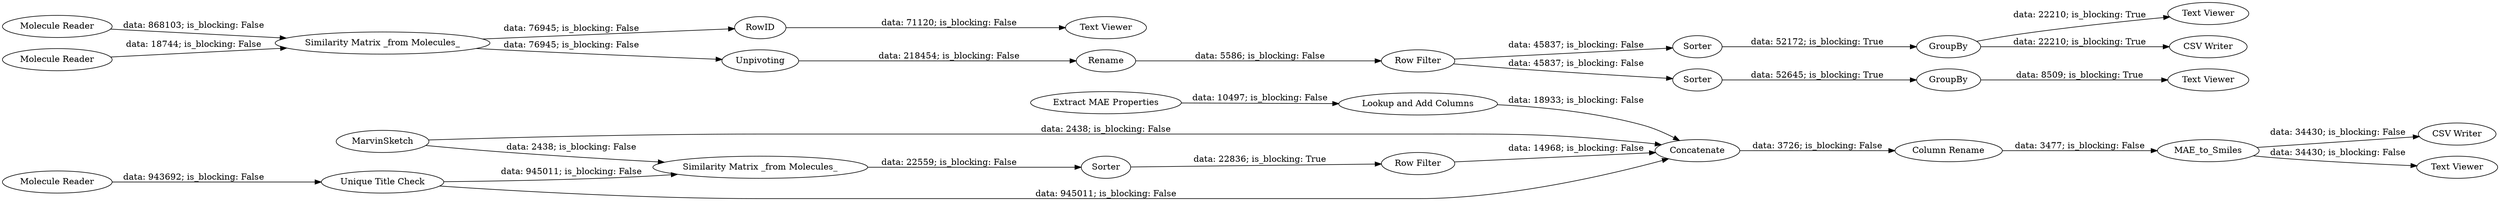 digraph {
	"5810226227439720569_8197" [label="Extract MAE Properties"]
	"-5581911999924952934_173" [label=MarvinSketch]
	"-5581911999924952934_32" [label="Molecule Reader"]
	"-5581911999924952934_8190" [label=GroupBy]
	"5810226227439720569_40" [label=MAE_to_Smiles]
	"-5581911999924952934_8191" [label=Sorter]
	"-5581911999924952934_31" [label="Similarity Matrix _from Molecules_"]
	"-5581911999924952934_14" [label=Sorter]
	"-5581911999924952934_8202" [label="CSV Writer"]
	"-5581911999924952934_16" [label="Row Filter"]
	"-5581911999924952934_8195" [label="Text Viewer"]
	"-5581911999924952934_8201" [label=RowID]
	"-5581911999924952934_8193" [label=GroupBy]
	"5810226227439720569_7" [label="Lookup and Add Columns"]
	"-5581911999924952934_38" [label="Text Viewer"]
	"-5581911999924952934_153" [label="Molecule Reader"]
	"-5581911999924952934_8199" [label=Unpivoting]
	"5810226227439720569_37" [label=Concatenate]
	"-5581911999924952934_41" [label="Unique Title Check"]
	"-5581911999924952934_42" [label="Similarity Matrix _from Molecules_"]
	"-5581911999924952934_8188" [label=Rename]
	"-5581911999924952934_8194" [label="Text Viewer"]
	"5810226227439720569_24" [label="Column Rename"]
	"-5581911999924952934_154" [label="Molecule Reader"]
	"-5581911999924952934_8196" [label="Row Filter"]
	"-5581911999924952934_8192" [label=Sorter]
	"-5581911999924952934_155" [label="Text Viewer"]
	"-5581911999924952934_182" [label="CSV Writer"]
	"-5581911999924952934_8196" -> "-5581911999924952934_8192" [label="data: 45837; is_blocking: False"]
	"-5581911999924952934_14" -> "-5581911999924952934_16" [label="data: 22836; is_blocking: True"]
	"-5581911999924952934_154" -> "-5581911999924952934_42" [label="data: 18744; is_blocking: False"]
	"-5581911999924952934_8191" -> "-5581911999924952934_8190" [label="data: 52172; is_blocking: True"]
	"5810226227439720569_37" -> "5810226227439720569_24" [label="data: 3726; is_blocking: False"]
	"-5581911999924952934_31" -> "-5581911999924952934_14" [label="data: 22559; is_blocking: False"]
	"-5581911999924952934_8201" -> "-5581911999924952934_155" [label="data: 71120; is_blocking: False"]
	"-5581911999924952934_8190" -> "-5581911999924952934_8195" [label="data: 22210; is_blocking: True"]
	"-5581911999924952934_8190" -> "-5581911999924952934_182" [label="data: 22210; is_blocking: True"]
	"-5581911999924952934_8192" -> "-5581911999924952934_8193" [label="data: 52645; is_blocking: True"]
	"-5581911999924952934_16" -> "5810226227439720569_37" [label="data: 14968; is_blocking: False"]
	"-5581911999924952934_173" -> "5810226227439720569_37" [label="data: 2438; is_blocking: False"]
	"-5581911999924952934_173" -> "-5581911999924952934_31" [label="data: 2438; is_blocking: False"]
	"5810226227439720569_8197" -> "5810226227439720569_7" [label="data: 10497; is_blocking: False"]
	"-5581911999924952934_153" -> "-5581911999924952934_42" [label="data: 868103; is_blocking: False"]
	"5810226227439720569_24" -> "5810226227439720569_40" [label="data: 3477; is_blocking: False"]
	"-5581911999924952934_32" -> "-5581911999924952934_41" [label="data: 943692; is_blocking: False"]
	"-5581911999924952934_42" -> "-5581911999924952934_8201" [label="data: 76945; is_blocking: False"]
	"-5581911999924952934_8188" -> "-5581911999924952934_8196" [label="data: 5586; is_blocking: False"]
	"-5581911999924952934_41" -> "5810226227439720569_37" [label="data: 945011; is_blocking: False"]
	"-5581911999924952934_8199" -> "-5581911999924952934_8188" [label="data: 218454; is_blocking: False"]
	"5810226227439720569_7" -> "5810226227439720569_37" [label="data: 18933; is_blocking: False"]
	"-5581911999924952934_42" -> "-5581911999924952934_8199" [label="data: 76945; is_blocking: False"]
	"-5581911999924952934_8196" -> "-5581911999924952934_8191" [label="data: 45837; is_blocking: False"]
	"5810226227439720569_40" -> "-5581911999924952934_8202" [label="data: 34430; is_blocking: False"]
	"5810226227439720569_40" -> "-5581911999924952934_38" [label="data: 34430; is_blocking: False"]
	"-5581911999924952934_41" -> "-5581911999924952934_31" [label="data: 945011; is_blocking: False"]
	"-5581911999924952934_8193" -> "-5581911999924952934_8194" [label="data: 8509; is_blocking: True"]
	rankdir=LR
}
